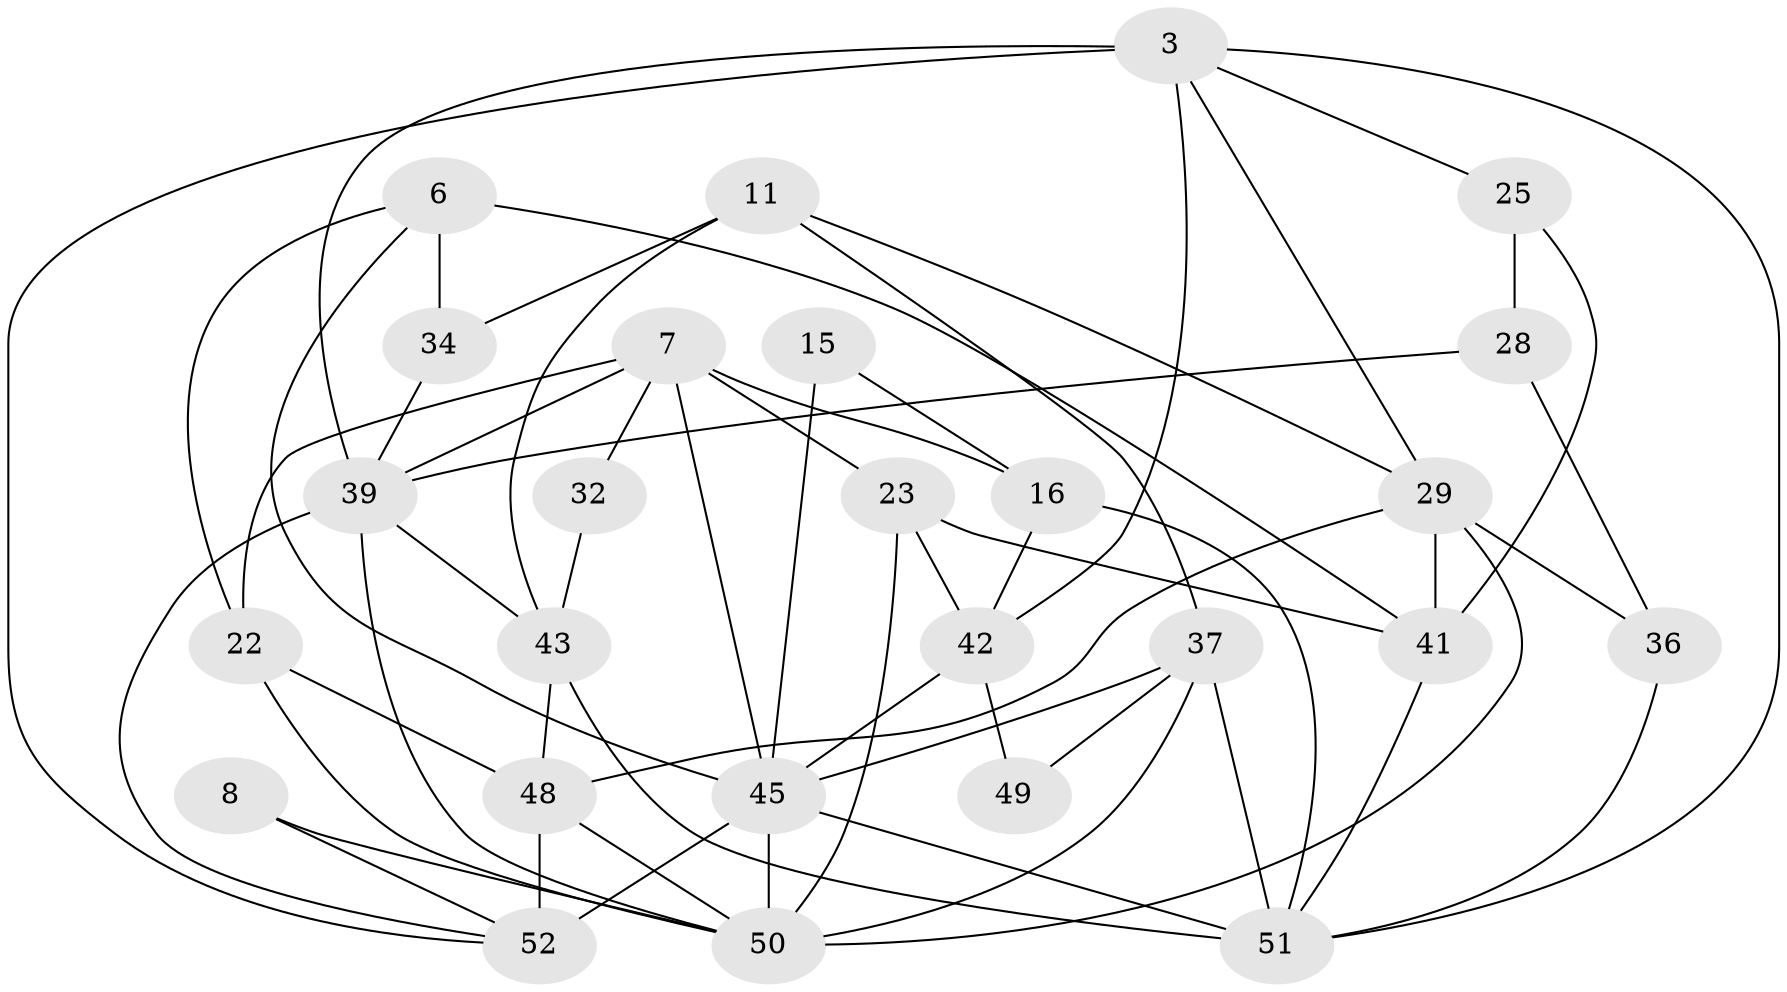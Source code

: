 // original degree distribution, {3: 0.25, 5: 0.19230769230769232, 7: 0.019230769230769232, 2: 0.17307692307692307, 8: 0.038461538461538464, 4: 0.23076923076923078, 6: 0.09615384615384616}
// Generated by graph-tools (version 1.1) at 2025/51/03/09/25 04:51:03]
// undirected, 26 vertices, 59 edges
graph export_dot {
graph [start="1"]
  node [color=gray90,style=filled];
  3;
  6;
  7;
  8;
  11;
  15;
  16 [super="+9"];
  22 [super="+18"];
  23;
  25;
  28 [super="+19"];
  29 [super="+27+21+24"];
  32;
  34 [super="+20"];
  36 [super="+33"];
  37;
  39 [super="+13"];
  41;
  42 [super="+1"];
  43;
  45 [super="+44+38+26"];
  48 [super="+47"];
  49;
  50 [super="+30+35"];
  51 [super="+10+46"];
  52 [super="+17+40"];
  3 -- 39;
  3 -- 25;
  3 -- 29;
  3 -- 42 [weight=2];
  3 -- 51;
  3 -- 52;
  6 -- 45;
  6 -- 34 [weight=2];
  6 -- 41;
  6 -- 22;
  7 -- 16 [weight=2];
  7 -- 39 [weight=2];
  7 -- 23;
  7 -- 32;
  7 -- 45;
  7 -- 22;
  8 -- 50;
  8 -- 52;
  11 -- 37;
  11 -- 43;
  11 -- 34;
  11 -- 29;
  15 -- 16 [weight=2];
  15 -- 45 [weight=2];
  16 -- 42;
  16 -- 51;
  22 -- 50 [weight=2];
  22 -- 48;
  23 -- 41;
  23 -- 42;
  23 -- 50;
  25 -- 41;
  25 -- 28;
  28 -- 39;
  28 -- 36 [weight=2];
  29 -- 48 [weight=2];
  29 -- 36 [weight=2];
  29 -- 41;
  29 -- 50;
  32 -- 43;
  34 -- 39;
  36 -- 51;
  37 -- 51;
  37 -- 45 [weight=2];
  37 -- 49;
  37 -- 50 [weight=2];
  39 -- 43 [weight=2];
  39 -- 52;
  39 -- 50;
  41 -- 51;
  42 -- 49;
  42 -- 45;
  43 -- 48;
  43 -- 51;
  45 -- 52 [weight=3];
  45 -- 50 [weight=2];
  45 -- 51 [weight=2];
  48 -- 52 [weight=2];
  48 -- 50;
}

